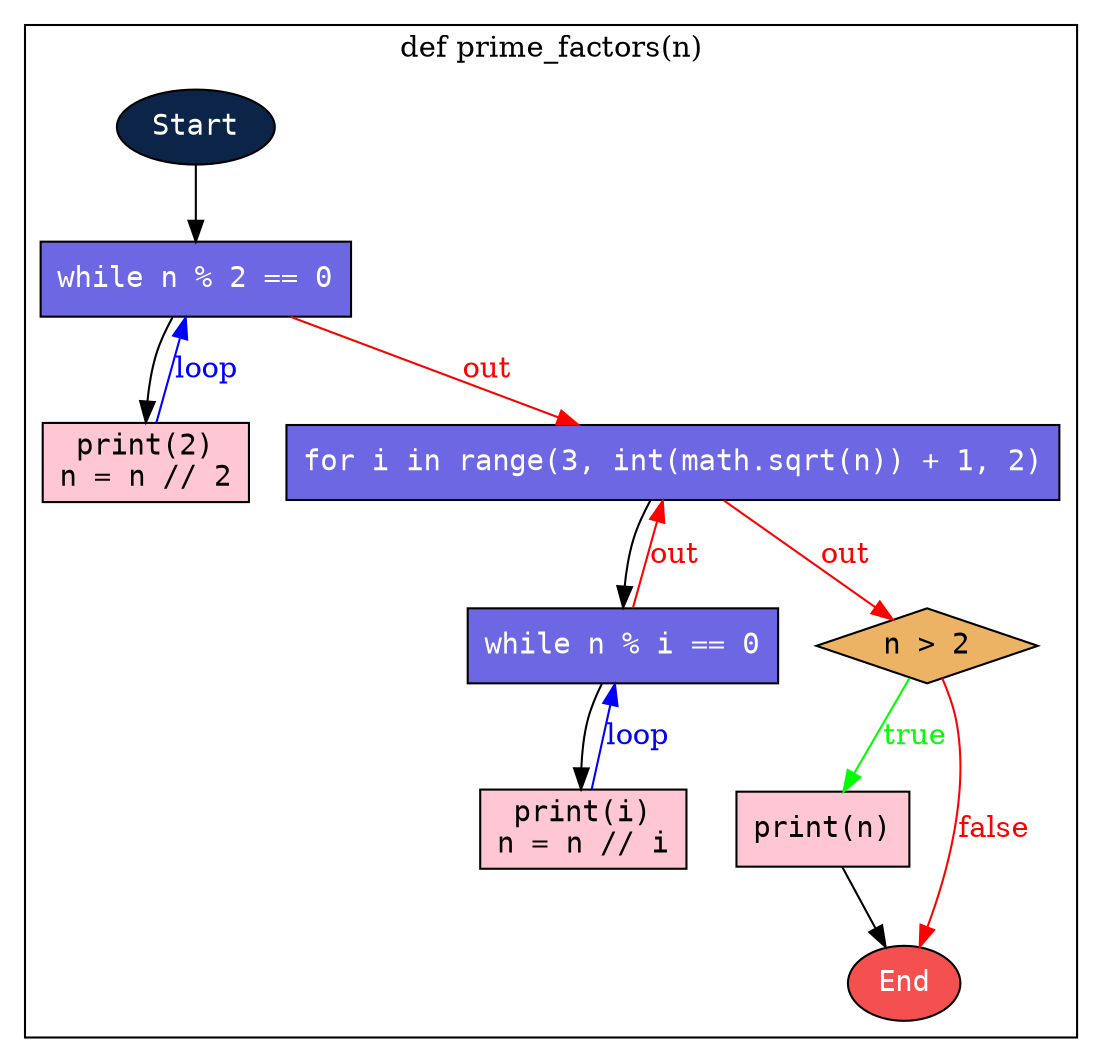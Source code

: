 digraph my_graph {
bgcolor="white"
node [fontname="courier"]

LStart_prime_factors [shape=ellipse] [label="Start"] [type="START"] [style=filled fillcolor="#0B2447" fontcolor=white]
L11 [shape=rect] [label="while n % 2 == 0"] [type="LOOP"] [style=filled fillcolor="#6D67E4" fontcolor=white]
L12 [shape=rect] [label="print(2)
n = n // 2
"] [type="STATEMENT"] [style=filled fillcolor="#FFC6D3" fontcolor=black]
L17 [shape=rect] [label="for i in range(3, int(math.sqrt(n)) + 1, 2)"] [type="LOOP"] [style=filled fillcolor="#6D67E4" fontcolor=white]
L19 [shape=rect] [label="while n % i == 0"] [type="LOOP"] [style=filled fillcolor="#6D67E4" fontcolor=white]
L20 [shape=rect] [label="print(i)
n = n // i
"] [type="STATEMENT"] [style=filled fillcolor="#FFC6D3" fontcolor=black]
L25 [shape=diamond] [label="n > 2"] [type="CONDITIONS"] [style=filled fillcolor="#ECB365" fontcolor=black]
L26 [shape=rect] [label="print(n)
"] [type="STATEMENT"] [style=filled fillcolor="#FFC6D3" fontcolor=black]
L999999 [shape=ellipse] [label="End"] [type="END"] [style=filled fillcolor="#F45050" fontcolor=white]

subgraph cluster_prime_factors {
label = "def prime_factors(n)";

LStart_prime_factors -> L11    [source="@current_to_next"]
L11 -> L12    [source="@loop_to_next"]
L11 -> L17 [color=red] [fontcolor=red] [label="out"] [source="@loop_to_next_sibling"]
L12 -> L11 [color=blue] [fontcolor=blue] [label="loop"] [source="@last_to_loop"]

L17 -> L19    [source="@loop_to_next"]
L17 -> L25 [color=red] [fontcolor=red] [label="out"] [source="@loop_to_next_sibling"]
L19 -> L20    [source="@loop_to_next"]
L19 -> L17 [color=red] [fontcolor=red] [label="out"] [source="@loop_to_parent_loop"]
L20 -> L19 [color=blue] [fontcolor=blue] [label="loop"] [source="@last_to_loop"]

L25 -> L26 [color=green] [fontcolor=green] [label="true"] [source="@if_to_next_node"]
L26 -> L999999    [source="@if_last_child_to_end_node"]
L25 -> L999999 [color=red] [fontcolor=red] [label="false"] [source="@if_not_else_to_end_node"]

}


}
